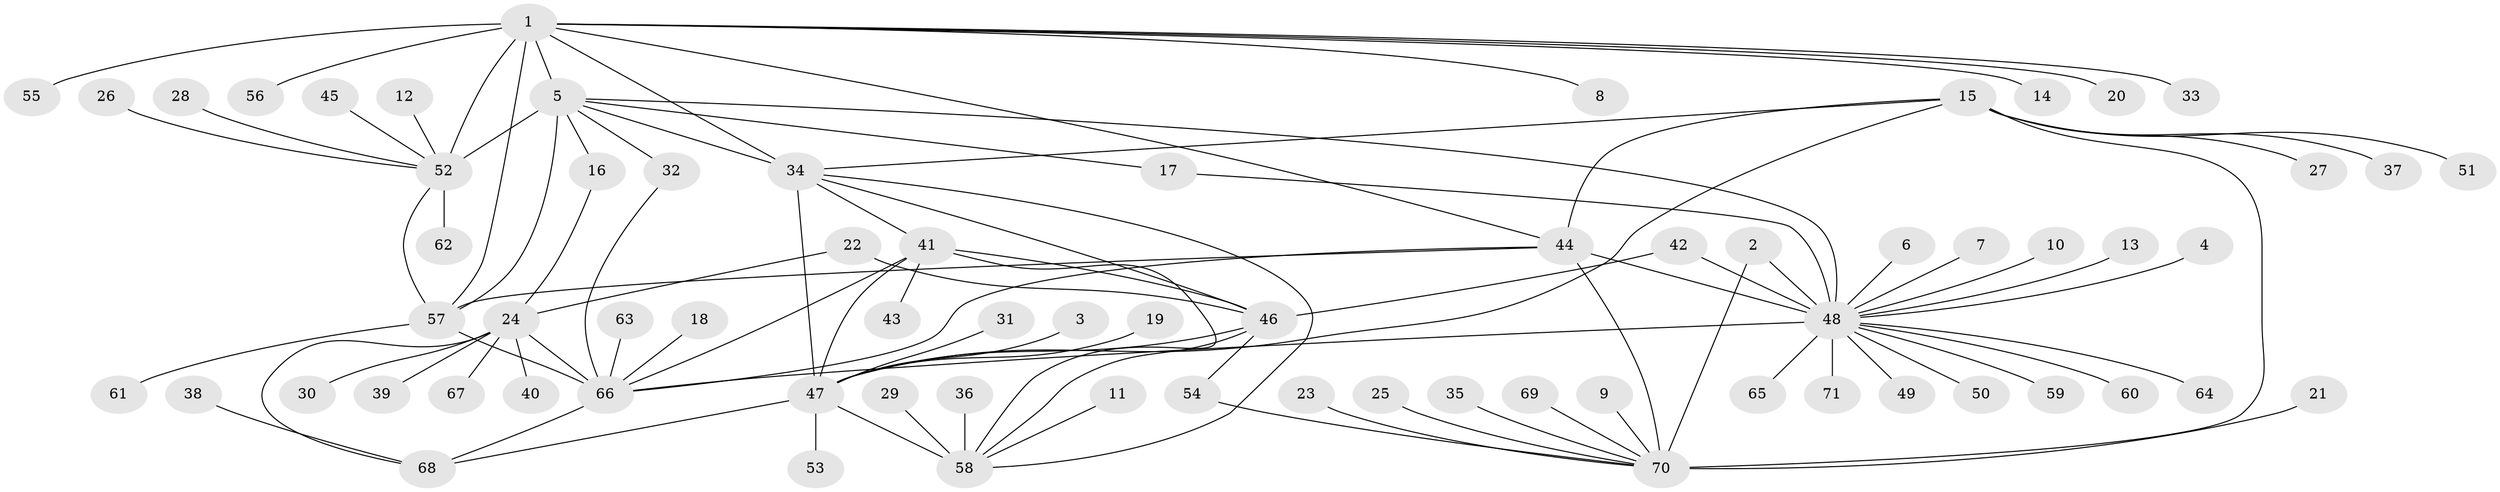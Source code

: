 // original degree distribution, {8: 0.03546099290780142, 7: 0.0425531914893617, 10: 0.0425531914893617, 11: 0.0425531914893617, 9: 0.04964539007092199, 13: 0.014184397163120567, 12: 0.0070921985815602835, 6: 0.0070921985815602835, 14: 0.0070921985815602835, 1: 0.5673758865248227, 2: 0.16312056737588654, 3: 0.02127659574468085}
// Generated by graph-tools (version 1.1) at 2025/02/03/09/25 03:02:45]
// undirected, 71 vertices, 97 edges
graph export_dot {
graph [start="1"]
  node [color=gray90,style=filled];
  1;
  2;
  3;
  4;
  5;
  6;
  7;
  8;
  9;
  10;
  11;
  12;
  13;
  14;
  15;
  16;
  17;
  18;
  19;
  20;
  21;
  22;
  23;
  24;
  25;
  26;
  27;
  28;
  29;
  30;
  31;
  32;
  33;
  34;
  35;
  36;
  37;
  38;
  39;
  40;
  41;
  42;
  43;
  44;
  45;
  46;
  47;
  48;
  49;
  50;
  51;
  52;
  53;
  54;
  55;
  56;
  57;
  58;
  59;
  60;
  61;
  62;
  63;
  64;
  65;
  66;
  67;
  68;
  69;
  70;
  71;
  1 -- 5 [weight=4.0];
  1 -- 8 [weight=1.0];
  1 -- 14 [weight=1.0];
  1 -- 20 [weight=1.0];
  1 -- 33 [weight=1.0];
  1 -- 34 [weight=1.0];
  1 -- 44 [weight=1.0];
  1 -- 52 [weight=4.0];
  1 -- 55 [weight=1.0];
  1 -- 56 [weight=1.0];
  1 -- 57 [weight=4.0];
  2 -- 48 [weight=1.0];
  2 -- 70 [weight=1.0];
  3 -- 47 [weight=1.0];
  4 -- 48 [weight=1.0];
  5 -- 16 [weight=1.0];
  5 -- 17 [weight=1.0];
  5 -- 32 [weight=1.0];
  5 -- 34 [weight=1.0];
  5 -- 48 [weight=1.0];
  5 -- 52 [weight=1.0];
  5 -- 57 [weight=1.0];
  6 -- 48 [weight=1.0];
  7 -- 48 [weight=1.0];
  9 -- 70 [weight=1.0];
  10 -- 48 [weight=1.0];
  11 -- 58 [weight=1.0];
  12 -- 52 [weight=1.0];
  13 -- 48 [weight=1.0];
  15 -- 27 [weight=1.0];
  15 -- 34 [weight=1.0];
  15 -- 37 [weight=1.0];
  15 -- 44 [weight=2.0];
  15 -- 47 [weight=1.0];
  15 -- 51 [weight=1.0];
  15 -- 70 [weight=4.0];
  16 -- 24 [weight=1.0];
  17 -- 48 [weight=1.0];
  18 -- 66 [weight=1.0];
  19 -- 47 [weight=1.0];
  21 -- 70 [weight=1.0];
  22 -- 24 [weight=1.0];
  22 -- 46 [weight=1.0];
  23 -- 70 [weight=1.0];
  24 -- 30 [weight=1.0];
  24 -- 39 [weight=1.0];
  24 -- 40 [weight=1.0];
  24 -- 66 [weight=9.0];
  24 -- 67 [weight=1.0];
  24 -- 68 [weight=3.0];
  25 -- 70 [weight=1.0];
  26 -- 52 [weight=1.0];
  28 -- 52 [weight=1.0];
  29 -- 58 [weight=1.0];
  31 -- 47 [weight=1.0];
  32 -- 66 [weight=1.0];
  34 -- 41 [weight=1.0];
  34 -- 46 [weight=1.0];
  34 -- 47 [weight=3.0];
  34 -- 58 [weight=1.0];
  35 -- 70 [weight=1.0];
  36 -- 58 [weight=1.0];
  38 -- 68 [weight=1.0];
  41 -- 43 [weight=1.0];
  41 -- 46 [weight=1.0];
  41 -- 47 [weight=3.0];
  41 -- 58 [weight=1.0];
  41 -- 66 [weight=1.0];
  42 -- 46 [weight=1.0];
  42 -- 48 [weight=6.0];
  44 -- 48 [weight=1.0];
  44 -- 57 [weight=1.0];
  44 -- 66 [weight=1.0];
  44 -- 70 [weight=8.0];
  45 -- 52 [weight=1.0];
  46 -- 47 [weight=3.0];
  46 -- 54 [weight=1.0];
  46 -- 58 [weight=1.0];
  47 -- 53 [weight=1.0];
  47 -- 58 [weight=3.0];
  47 -- 68 [weight=1.0];
  48 -- 49 [weight=1.0];
  48 -- 50 [weight=1.0];
  48 -- 59 [weight=1.0];
  48 -- 60 [weight=1.0];
  48 -- 64 [weight=1.0];
  48 -- 65 [weight=1.0];
  48 -- 66 [weight=1.0];
  48 -- 71 [weight=1.0];
  52 -- 57 [weight=1.0];
  52 -- 62 [weight=1.0];
  54 -- 70 [weight=1.0];
  57 -- 61 [weight=1.0];
  57 -- 66 [weight=2.0];
  63 -- 66 [weight=1.0];
  66 -- 68 [weight=3.0];
  69 -- 70 [weight=1.0];
}
